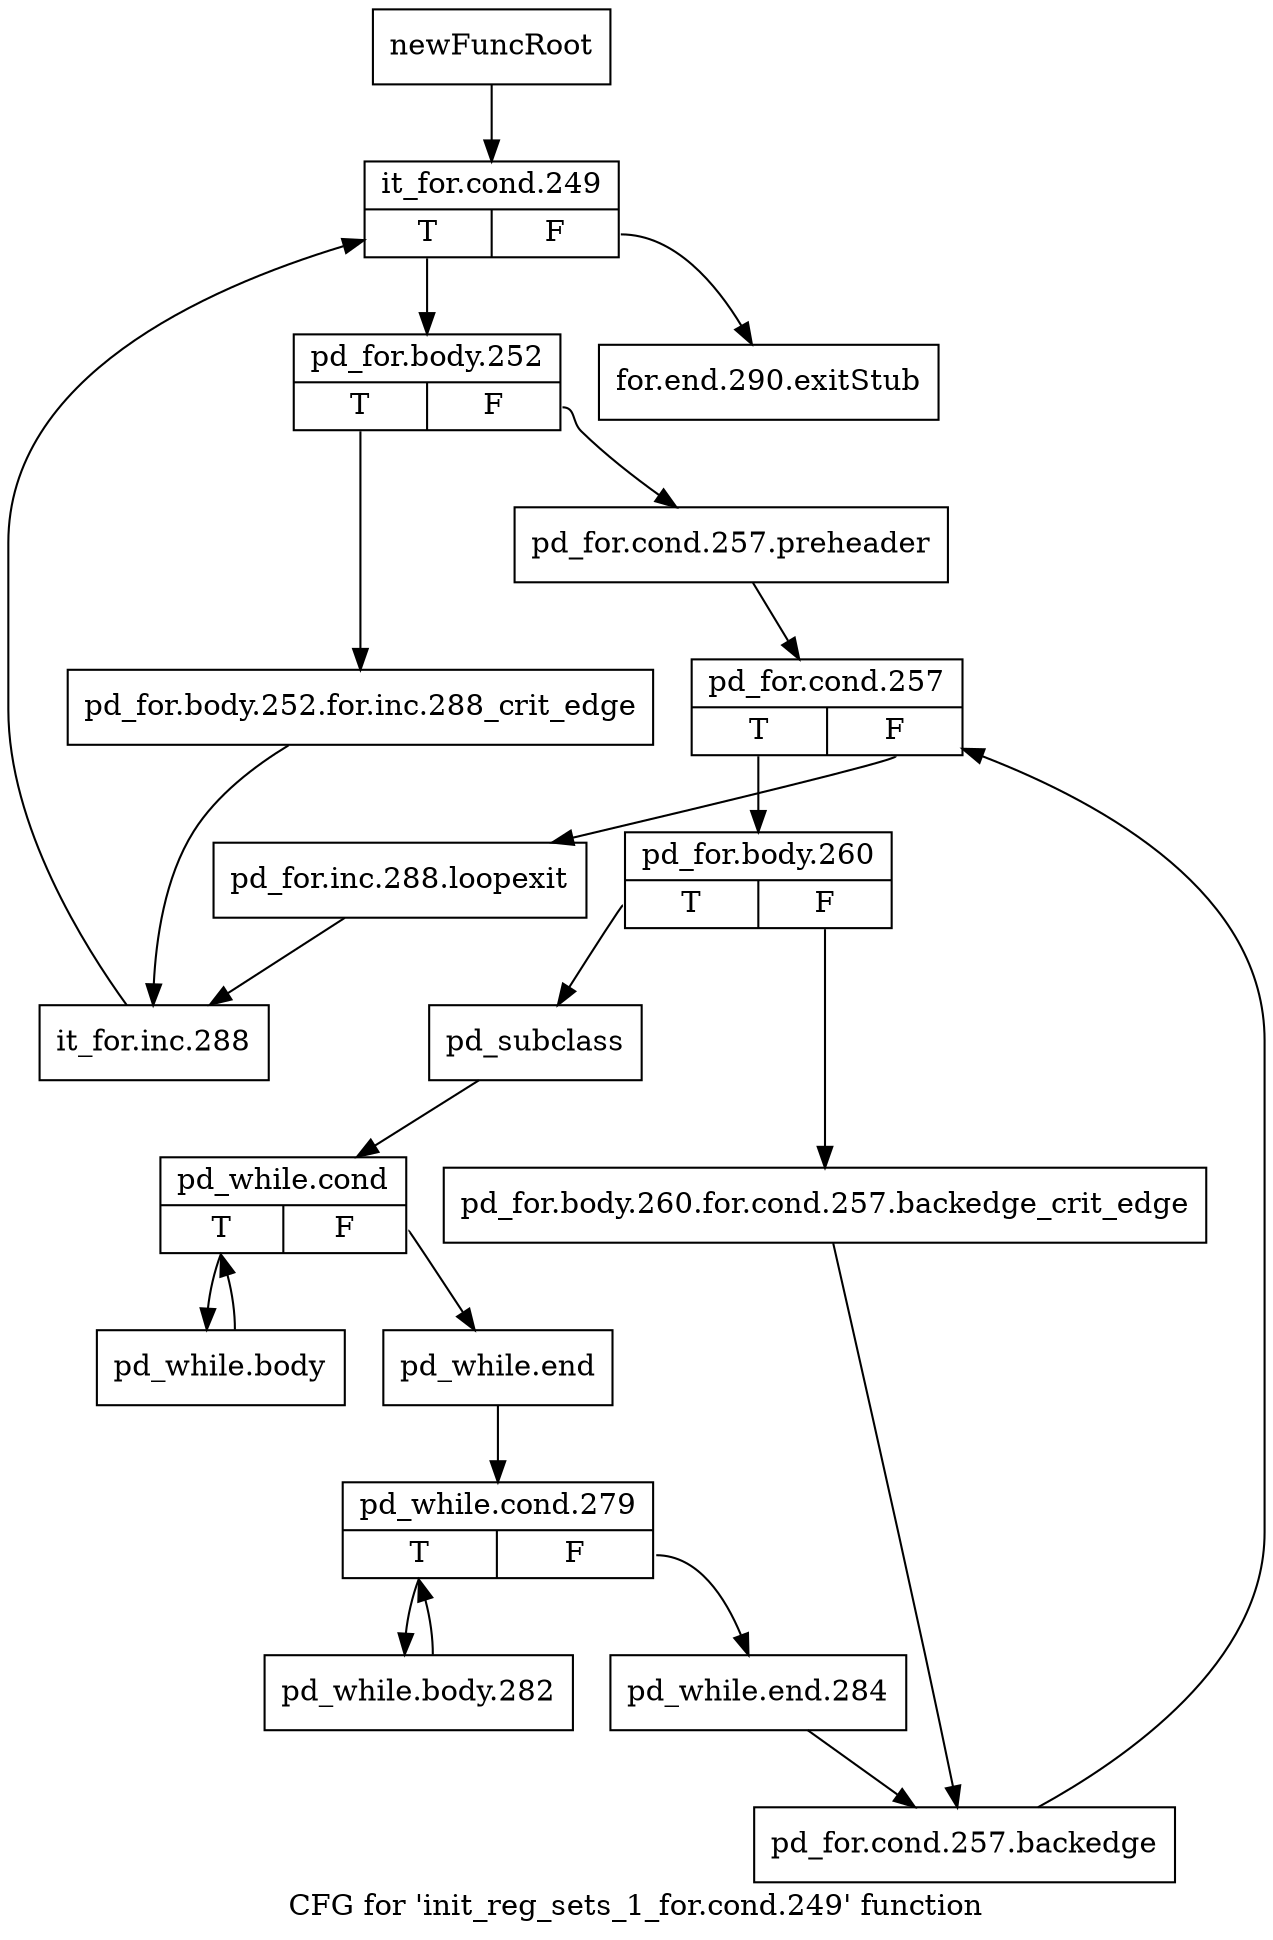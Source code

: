 digraph "CFG for 'init_reg_sets_1_for.cond.249' function" {
	label="CFG for 'init_reg_sets_1_for.cond.249' function";

	Node0xb995c10 [shape=record,label="{newFuncRoot}"];
	Node0xb995c10 -> Node0xb98f460;
	Node0xb995c60 [shape=record,label="{for.end.290.exitStub}"];
	Node0xb98f460 [shape=record,label="{it_for.cond.249|{<s0>T|<s1>F}}"];
	Node0xb98f460:s0 -> Node0xb98f4b0;
	Node0xb98f460:s1 -> Node0xb995c60;
	Node0xb98f4b0 [shape=record,label="{pd_for.body.252|{<s0>T|<s1>F}}"];
	Node0xb98f4b0:s0 -> Node0xb9971d0;
	Node0xb98f4b0:s1 -> Node0xb98f500;
	Node0xb98f500 [shape=record,label="{pd_for.cond.257.preheader}"];
	Node0xb98f500 -> Node0xb98f550;
	Node0xb98f550 [shape=record,label="{pd_for.cond.257|{<s0>T|<s1>F}}"];
	Node0xb98f550:s0 -> Node0xb996eb0;
	Node0xb98f550:s1 -> Node0xb98f5a0;
	Node0xb98f5a0 [shape=record,label="{pd_for.inc.288.loopexit}"];
	Node0xb98f5a0 -> Node0xb997220;
	Node0xb996eb0 [shape=record,label="{pd_for.body.260|{<s0>T|<s1>F}}"];
	Node0xb996eb0:s0 -> Node0xb996f50;
	Node0xb996eb0:s1 -> Node0xb996f00;
	Node0xb996f00 [shape=record,label="{pd_for.body.260.for.cond.257.backedge_crit_edge}"];
	Node0xb996f00 -> Node0xb9970e0;
	Node0xb996f50 [shape=record,label="{pd_subclass}"];
	Node0xb996f50 -> Node0xb996fa0;
	Node0xb996fa0 [shape=record,label="{pd_while.cond|{<s0>T|<s1>F}}"];
	Node0xb996fa0:s0 -> Node0xb997180;
	Node0xb996fa0:s1 -> Node0xb996ff0;
	Node0xb996ff0 [shape=record,label="{pd_while.end}"];
	Node0xb996ff0 -> Node0xb997040;
	Node0xb997040 [shape=record,label="{pd_while.cond.279|{<s0>T|<s1>F}}"];
	Node0xb997040:s0 -> Node0xb997130;
	Node0xb997040:s1 -> Node0xb997090;
	Node0xb997090 [shape=record,label="{pd_while.end.284}"];
	Node0xb997090 -> Node0xb9970e0;
	Node0xb9970e0 [shape=record,label="{pd_for.cond.257.backedge}"];
	Node0xb9970e0 -> Node0xb98f550;
	Node0xb997130 [shape=record,label="{pd_while.body.282}"];
	Node0xb997130 -> Node0xb997040;
	Node0xb997180 [shape=record,label="{pd_while.body}"];
	Node0xb997180 -> Node0xb996fa0;
	Node0xb9971d0 [shape=record,label="{pd_for.body.252.for.inc.288_crit_edge}"];
	Node0xb9971d0 -> Node0xb997220;
	Node0xb997220 [shape=record,label="{it_for.inc.288}"];
	Node0xb997220 -> Node0xb98f460;
}
